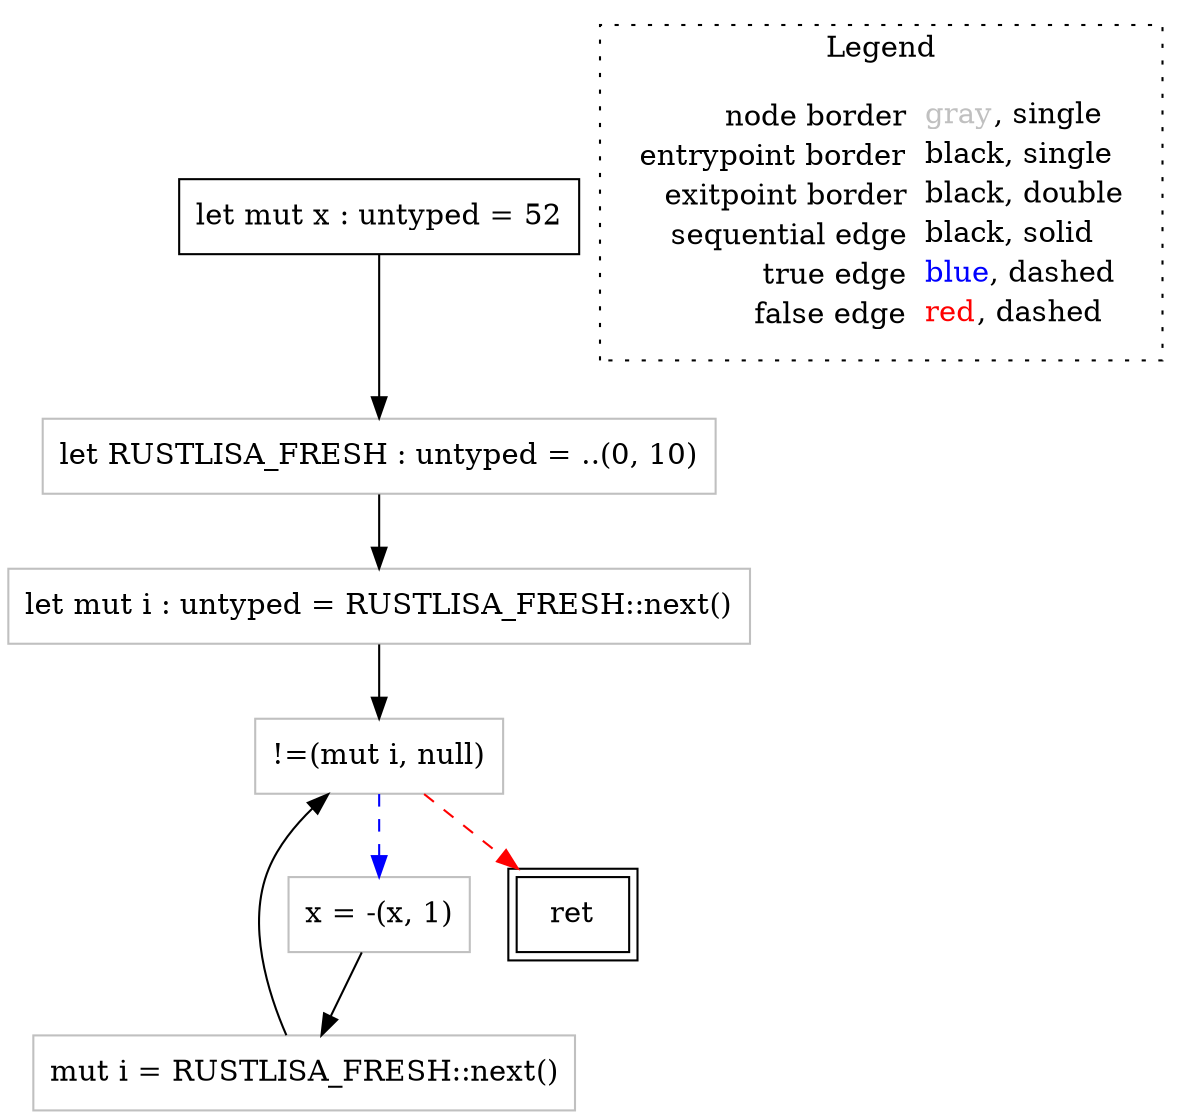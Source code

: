 digraph {
	"node0" [shape="rect",color="black",label=<let mut x : untyped = 52>];
	"node1" [shape="rect",color="gray",label=<let RUSTLISA_FRESH : untyped = ..(0, 10)>];
	"node2" [shape="rect",color="gray",label=<let mut i : untyped = RUSTLISA_FRESH::next()>];
	"node3" [shape="rect",color="gray",label=<mut i = RUSTLISA_FRESH::next()>];
	"node4" [shape="rect",color="gray",label=<x = -(x, 1)>];
	"node5" [shape="rect",color="black",peripheries="2",label=<ret>];
	"node6" [shape="rect",color="gray",label=<!=(mut i, null)>];
	"node1" -> "node2" [color="black"];
	"node2" -> "node6" [color="black"];
	"node3" -> "node6" [color="black"];
	"node4" -> "node3" [color="black"];
	"node6" -> "node5" [color="red",style="dashed"];
	"node6" -> "node4" [color="blue",style="dashed"];
	"node0" -> "node1" [color="black"];
subgraph cluster_legend {
	label="Legend";
	style=dotted;
	node [shape=plaintext];
	"legend" [label=<<table border="0" cellpadding="2" cellspacing="0" cellborder="0"><tr><td align="right">node border&nbsp;</td><td align="left"><font color="gray">gray</font>, single</td></tr><tr><td align="right">entrypoint border&nbsp;</td><td align="left"><font color="black">black</font>, single</td></tr><tr><td align="right">exitpoint border&nbsp;</td><td align="left"><font color="black">black</font>, double</td></tr><tr><td align="right">sequential edge&nbsp;</td><td align="left"><font color="black">black</font>, solid</td></tr><tr><td align="right">true edge&nbsp;</td><td align="left"><font color="blue">blue</font>, dashed</td></tr><tr><td align="right">false edge&nbsp;</td><td align="left"><font color="red">red</font>, dashed</td></tr></table>>];
}

}
